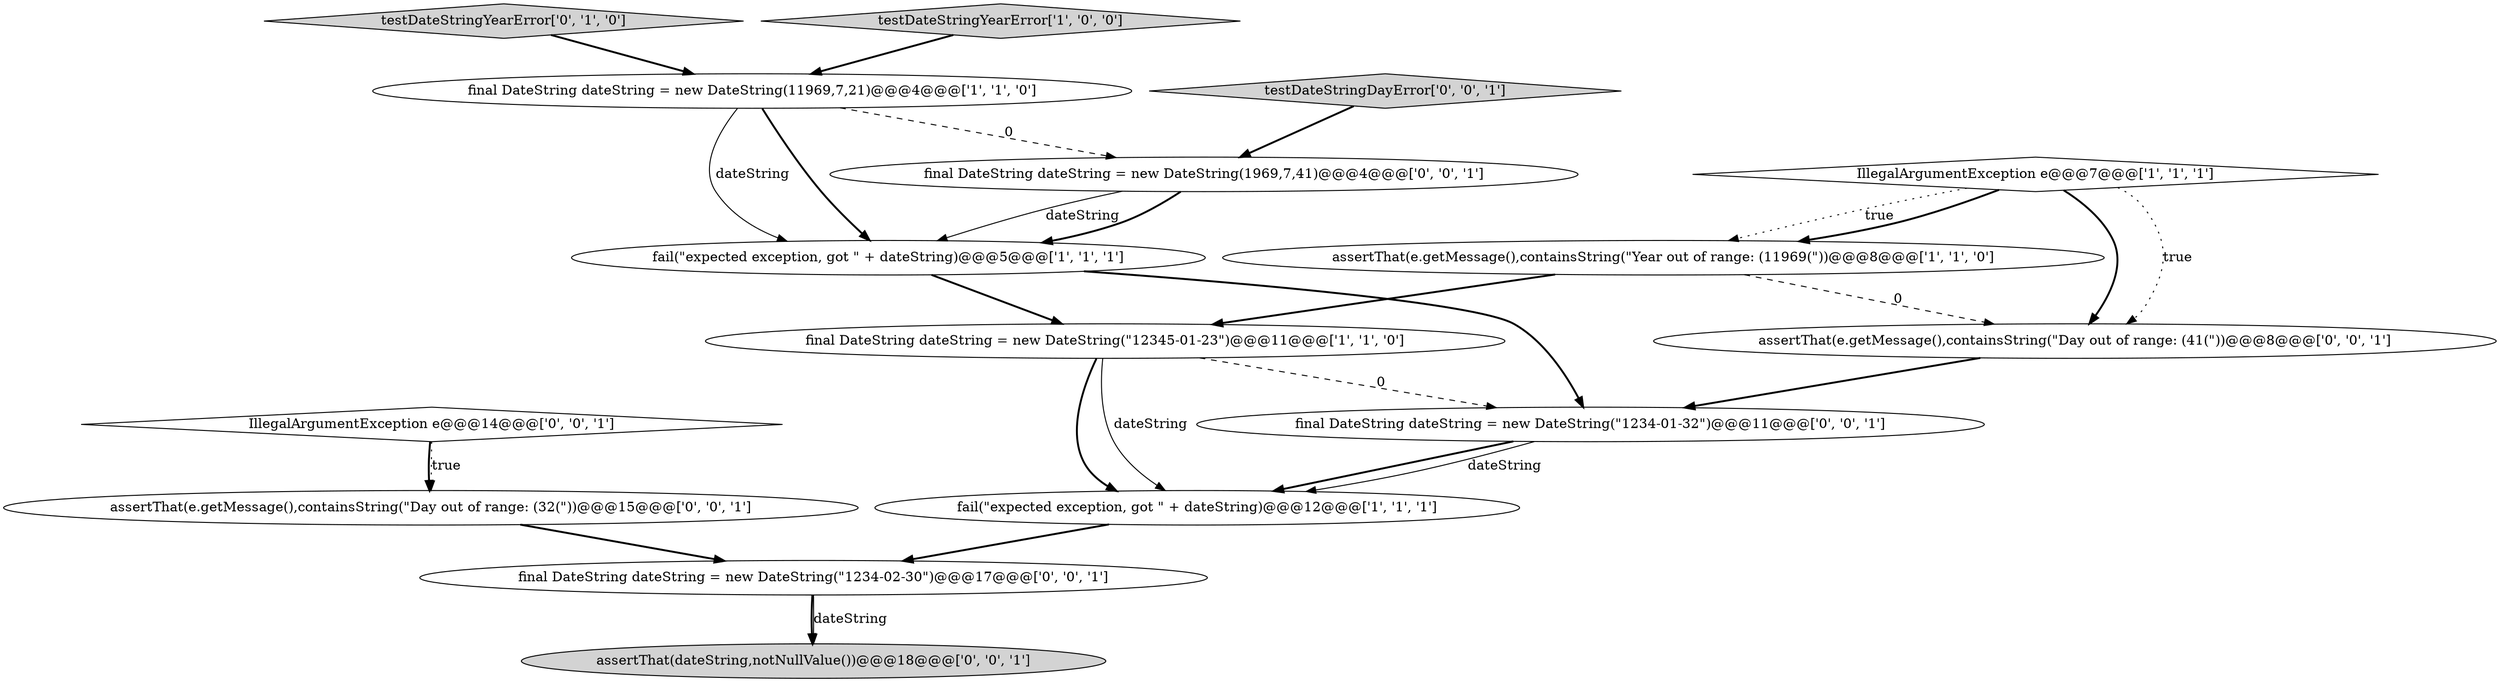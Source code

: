 digraph {
12 [style = filled, label = "testDateStringDayError['0', '0', '1']", fillcolor = lightgray, shape = diamond image = "AAA0AAABBB3BBB"];
3 [style = filled, label = "final DateString dateString = new DateString(11969,7,21)@@@4@@@['1', '1', '0']", fillcolor = white, shape = ellipse image = "AAA0AAABBB1BBB"];
14 [style = filled, label = "final DateString dateString = new DateString(1969,7,41)@@@4@@@['0', '0', '1']", fillcolor = white, shape = ellipse image = "AAA0AAABBB3BBB"];
6 [style = filled, label = "final DateString dateString = new DateString(\"12345-01-23\")@@@11@@@['1', '1', '0']", fillcolor = white, shape = ellipse image = "AAA0AAABBB1BBB"];
10 [style = filled, label = "assertThat(e.getMessage(),containsString(\"Day out of range: (32(\"))@@@15@@@['0', '0', '1']", fillcolor = white, shape = ellipse image = "AAA0AAABBB3BBB"];
15 [style = filled, label = "final DateString dateString = new DateString(\"1234-01-32\")@@@11@@@['0', '0', '1']", fillcolor = white, shape = ellipse image = "AAA0AAABBB3BBB"];
4 [style = filled, label = "IllegalArgumentException e@@@7@@@['1', '1', '1']", fillcolor = white, shape = diamond image = "AAA0AAABBB1BBB"];
1 [style = filled, label = "fail(\"expected exception, got \" + dateString)@@@12@@@['1', '1', '1']", fillcolor = white, shape = ellipse image = "AAA0AAABBB1BBB"];
7 [style = filled, label = "testDateStringYearError['0', '1', '0']", fillcolor = lightgray, shape = diamond image = "AAA0AAABBB2BBB"];
11 [style = filled, label = "final DateString dateString = new DateString(\"1234-02-30\")@@@17@@@['0', '0', '1']", fillcolor = white, shape = ellipse image = "AAA0AAABBB3BBB"];
0 [style = filled, label = "fail(\"expected exception, got \" + dateString)@@@5@@@['1', '1', '1']", fillcolor = white, shape = ellipse image = "AAA0AAABBB1BBB"];
9 [style = filled, label = "assertThat(dateString,notNullValue())@@@18@@@['0', '0', '1']", fillcolor = lightgray, shape = ellipse image = "AAA0AAABBB3BBB"];
13 [style = filled, label = "IllegalArgumentException e@@@14@@@['0', '0', '1']", fillcolor = white, shape = diamond image = "AAA0AAABBB3BBB"];
5 [style = filled, label = "assertThat(e.getMessage(),containsString(\"Year out of range: (11969(\"))@@@8@@@['1', '1', '0']", fillcolor = white, shape = ellipse image = "AAA0AAABBB1BBB"];
8 [style = filled, label = "assertThat(e.getMessage(),containsString(\"Day out of range: (41(\"))@@@8@@@['0', '0', '1']", fillcolor = white, shape = ellipse image = "AAA0AAABBB3BBB"];
2 [style = filled, label = "testDateStringYearError['1', '0', '0']", fillcolor = lightgray, shape = diamond image = "AAA0AAABBB1BBB"];
13->10 [style = bold, label=""];
4->5 [style = dotted, label="true"];
8->15 [style = bold, label=""];
0->6 [style = bold, label=""];
2->3 [style = bold, label=""];
4->8 [style = dotted, label="true"];
3->0 [style = solid, label="dateString"];
14->0 [style = solid, label="dateString"];
11->9 [style = bold, label=""];
13->10 [style = dotted, label="true"];
0->15 [style = bold, label=""];
7->3 [style = bold, label=""];
3->0 [style = bold, label=""];
1->11 [style = bold, label=""];
6->1 [style = bold, label=""];
5->6 [style = bold, label=""];
14->0 [style = bold, label=""];
6->1 [style = solid, label="dateString"];
6->15 [style = dashed, label="0"];
15->1 [style = bold, label=""];
12->14 [style = bold, label=""];
15->1 [style = solid, label="dateString"];
5->8 [style = dashed, label="0"];
4->8 [style = bold, label=""];
11->9 [style = solid, label="dateString"];
3->14 [style = dashed, label="0"];
4->5 [style = bold, label=""];
10->11 [style = bold, label=""];
}
